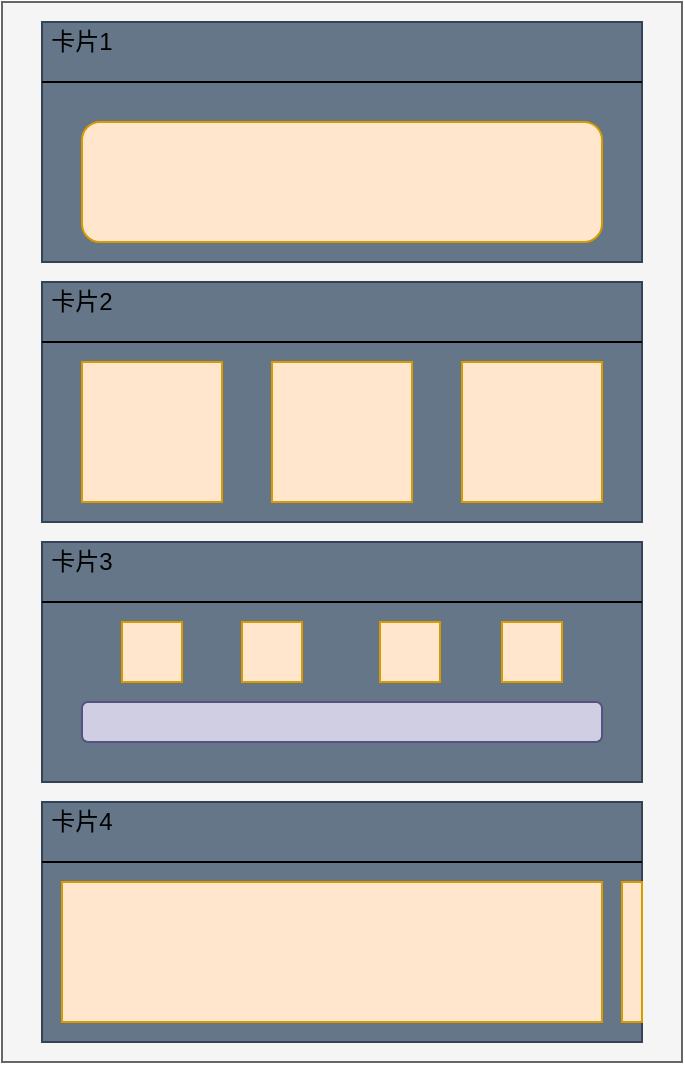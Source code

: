 <mxfile>
    <diagram id="HVIgrGON1pHIwUIU9KyZ" name="Page-1">
        <mxGraphModel dx="708" dy="680" grid="1" gridSize="10" guides="1" tooltips="1" connect="1" arrows="1" fold="1" page="1" pageScale="1" pageWidth="827" pageHeight="1169" math="0" shadow="0">
            <root>
                <mxCell id="0"/>
                <mxCell id="1" parent="0"/>
                <mxCell id="4" value="" style="rounded=0;whiteSpace=wrap;html=1;direction=south;fillColor=#f5f5f5;strokeColor=#666666;fontColor=#333333;" vertex="1" parent="1">
                    <mxGeometry x="210" y="20" width="340" height="530" as="geometry"/>
                </mxCell>
                <mxCell id="5" value="" style="rounded=0;whiteSpace=wrap;html=1;fillColor=#647687;strokeColor=#314354;fontColor=#ffffff;" vertex="1" parent="1">
                    <mxGeometry x="230" y="30" width="300" height="120" as="geometry"/>
                </mxCell>
                <mxCell id="7" value="" style="rounded=0;whiteSpace=wrap;html=1;fillColor=#647687;strokeColor=#314354;fontColor=#ffffff;" vertex="1" parent="1">
                    <mxGeometry x="230" y="290" width="300" height="120" as="geometry"/>
                </mxCell>
                <mxCell id="8" value="" style="rounded=0;whiteSpace=wrap;html=1;fillColor=#647687;strokeColor=#314354;fontColor=#ffffff;" vertex="1" parent="1">
                    <mxGeometry x="230" y="420" width="300" height="120" as="geometry"/>
                </mxCell>
                <mxCell id="9" value="" style="rounded=0;whiteSpace=wrap;html=1;fillColor=#647687;strokeColor=#314354;fontColor=#ffffff;" vertex="1" parent="1">
                    <mxGeometry x="230" y="160" width="300" height="120" as="geometry"/>
                </mxCell>
                <mxCell id="10" value="" style="endArrow=none;html=1;exitX=0;exitY=0.25;exitDx=0;exitDy=0;entryX=1;entryY=0.25;entryDx=0;entryDy=0;" edge="1" parent="1" source="5" target="5">
                    <mxGeometry width="50" height="50" relative="1" as="geometry">
                        <mxPoint x="340" y="370" as="sourcePoint"/>
                        <mxPoint x="390" y="320" as="targetPoint"/>
                    </mxGeometry>
                </mxCell>
                <mxCell id="11" value="" style="endArrow=none;html=1;exitX=0;exitY=0.25;exitDx=0;exitDy=0;entryX=1;entryY=0.25;entryDx=0;entryDy=0;" edge="1" parent="1">
                    <mxGeometry width="50" height="50" relative="1" as="geometry">
                        <mxPoint x="230" y="450" as="sourcePoint"/>
                        <mxPoint x="530" y="450" as="targetPoint"/>
                    </mxGeometry>
                </mxCell>
                <mxCell id="12" value="" style="endArrow=none;html=1;exitX=0;exitY=0.25;exitDx=0;exitDy=0;entryX=1;entryY=0.25;entryDx=0;entryDy=0;" edge="1" parent="1">
                    <mxGeometry width="50" height="50" relative="1" as="geometry">
                        <mxPoint x="230" y="320" as="sourcePoint"/>
                        <mxPoint x="530" y="320" as="targetPoint"/>
                    </mxGeometry>
                </mxCell>
                <mxCell id="13" value="" style="endArrow=none;html=1;exitX=0;exitY=0.25;exitDx=0;exitDy=0;entryX=1;entryY=0.25;entryDx=0;entryDy=0;" edge="1" parent="1">
                    <mxGeometry width="50" height="50" relative="1" as="geometry">
                        <mxPoint x="230" y="190" as="sourcePoint"/>
                        <mxPoint x="530" y="190" as="targetPoint"/>
                    </mxGeometry>
                </mxCell>
                <mxCell id="14" value="" style="rounded=1;whiteSpace=wrap;html=1;fillColor=#ffe6cc;strokeColor=#d79b00;" vertex="1" parent="1">
                    <mxGeometry x="250" y="80" width="260" height="60" as="geometry"/>
                </mxCell>
                <mxCell id="15" value="" style="rounded=1;whiteSpace=wrap;html=1;fillColor=#d0cee2;strokeColor=#56517e;" vertex="1" parent="1">
                    <mxGeometry x="250" y="370" width="260" height="20" as="geometry"/>
                </mxCell>
                <mxCell id="18" value="" style="whiteSpace=wrap;html=1;aspect=fixed;fillColor=#ffe6cc;strokeColor=#d79b00;" vertex="1" parent="1">
                    <mxGeometry x="250" y="200" width="70" height="70" as="geometry"/>
                </mxCell>
                <mxCell id="19" value="" style="whiteSpace=wrap;html=1;aspect=fixed;fillColor=#ffe6cc;strokeColor=#d79b00;" vertex="1" parent="1">
                    <mxGeometry x="345" y="200" width="70" height="70" as="geometry"/>
                </mxCell>
                <mxCell id="20" value="" style="whiteSpace=wrap;html=1;aspect=fixed;fillColor=#ffe6cc;strokeColor=#d79b00;" vertex="1" parent="1">
                    <mxGeometry x="440" y="200" width="70" height="70" as="geometry"/>
                </mxCell>
                <mxCell id="23" value="" style="whiteSpace=wrap;html=1;aspect=fixed;fillColor=#ffe6cc;strokeColor=#d79b00;" vertex="1" parent="1">
                    <mxGeometry x="270" y="330" width="30" height="30" as="geometry"/>
                </mxCell>
                <mxCell id="24" value="" style="whiteSpace=wrap;html=1;aspect=fixed;fillColor=#ffe6cc;strokeColor=#d79b00;" vertex="1" parent="1">
                    <mxGeometry x="330" y="330" width="30" height="30" as="geometry"/>
                </mxCell>
                <mxCell id="25" value="" style="whiteSpace=wrap;html=1;aspect=fixed;fillColor=#ffe6cc;strokeColor=#d79b00;" vertex="1" parent="1">
                    <mxGeometry x="399" y="330" width="30" height="30" as="geometry"/>
                </mxCell>
                <mxCell id="26" value="" style="whiteSpace=wrap;html=1;aspect=fixed;fillColor=#ffe6cc;strokeColor=#d79b00;" vertex="1" parent="1">
                    <mxGeometry x="460" y="330" width="30" height="30" as="geometry"/>
                </mxCell>
                <mxCell id="40" value="" style="rounded=0;whiteSpace=wrap;html=1;fillColor=#ffe6cc;strokeColor=#d79b00;" vertex="1" parent="1">
                    <mxGeometry x="240" y="460" width="270" height="70" as="geometry"/>
                </mxCell>
                <mxCell id="41" value="" style="rounded=0;whiteSpace=wrap;html=1;fillColor=#ffe6cc;strokeColor=#d79b00;" vertex="1" parent="1">
                    <mxGeometry x="520" y="460" width="10" height="70" as="geometry"/>
                </mxCell>
                <mxCell id="44" value="卡片1" style="text;html=1;strokeColor=none;fillColor=none;align=center;verticalAlign=middle;whiteSpace=wrap;rounded=0;" vertex="1" parent="1">
                    <mxGeometry x="230" y="30" width="40" height="20" as="geometry"/>
                </mxCell>
                <mxCell id="46" value="卡片4" style="text;html=1;strokeColor=none;fillColor=none;align=center;verticalAlign=middle;whiteSpace=wrap;rounded=0;" vertex="1" parent="1">
                    <mxGeometry x="230" y="420" width="40" height="20" as="geometry"/>
                </mxCell>
                <mxCell id="47" value="卡片3" style="text;html=1;strokeColor=none;fillColor=none;align=center;verticalAlign=middle;whiteSpace=wrap;rounded=0;" vertex="1" parent="1">
                    <mxGeometry x="230" y="290" width="40" height="20" as="geometry"/>
                </mxCell>
                <mxCell id="48" value="卡片2" style="text;html=1;strokeColor=none;fillColor=none;align=center;verticalAlign=middle;whiteSpace=wrap;rounded=0;" vertex="1" parent="1">
                    <mxGeometry x="230" y="160" width="40" height="20" as="geometry"/>
                </mxCell>
            </root>
        </mxGraphModel>
    </diagram>
</mxfile>
